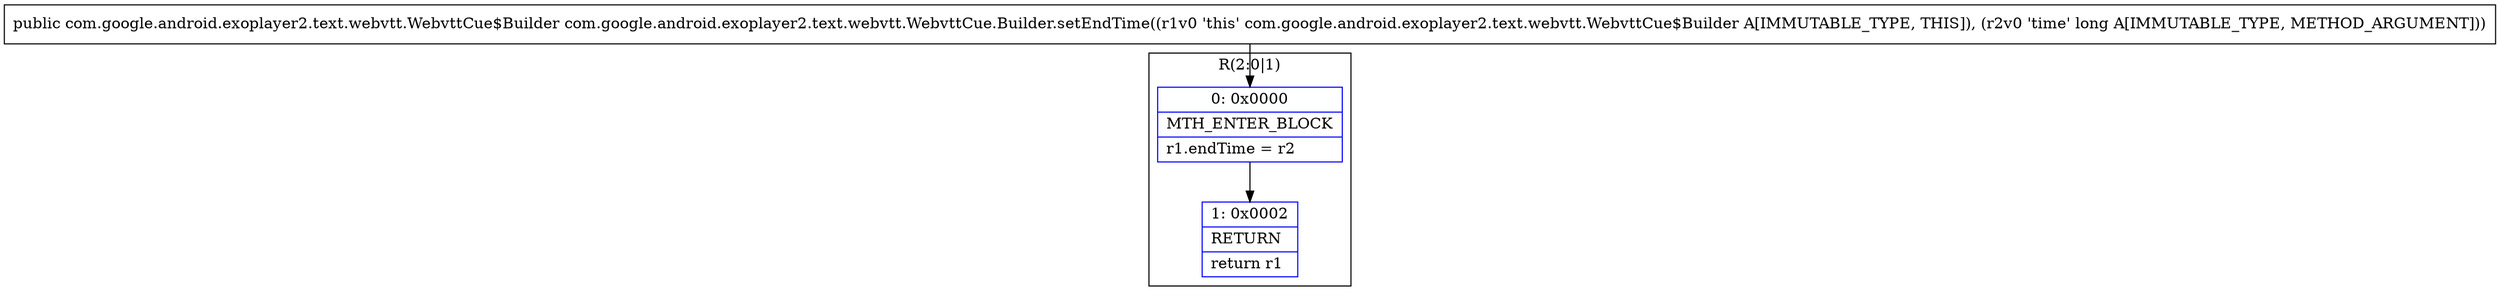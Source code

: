 digraph "CFG forcom.google.android.exoplayer2.text.webvtt.WebvttCue.Builder.setEndTime(J)Lcom\/google\/android\/exoplayer2\/text\/webvtt\/WebvttCue$Builder;" {
subgraph cluster_Region_737669160 {
label = "R(2:0|1)";
node [shape=record,color=blue];
Node_0 [shape=record,label="{0\:\ 0x0000|MTH_ENTER_BLOCK\l|r1.endTime = r2\l}"];
Node_1 [shape=record,label="{1\:\ 0x0002|RETURN\l|return r1\l}"];
}
MethodNode[shape=record,label="{public com.google.android.exoplayer2.text.webvtt.WebvttCue$Builder com.google.android.exoplayer2.text.webvtt.WebvttCue.Builder.setEndTime((r1v0 'this' com.google.android.exoplayer2.text.webvtt.WebvttCue$Builder A[IMMUTABLE_TYPE, THIS]), (r2v0 'time' long A[IMMUTABLE_TYPE, METHOD_ARGUMENT])) }"];
MethodNode -> Node_0;
Node_0 -> Node_1;
}

